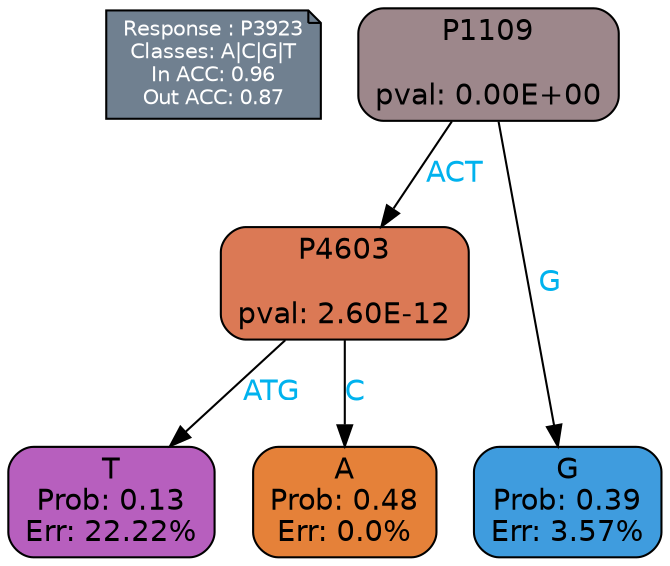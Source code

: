 digraph Tree {
node [shape=box, style="filled, rounded", color="black", fontname=helvetica] ;
graph [ranksep=equally, splines=polylines, bgcolor=transparent, dpi=600] ;
edge [fontname=helvetica] ;
LEGEND [label="Response : P3923
Classes: A|C|G|T
In ACC: 0.96
Out ACC: 0.87
",shape=note,align=left,style=filled,fillcolor="slategray",fontcolor="white",fontsize=10];1 [label="P1109

pval: 0.00E+00", fillcolor="#9d878b"] ;
2 [label="P4603

pval: 2.60E-12", fillcolor="#db7955"] ;
3 [label="T
Prob: 0.13
Err: 22.22%", fillcolor="#b75fbe"] ;
4 [label="A
Prob: 0.48
Err: 0.0%", fillcolor="#e58139"] ;
5 [label="G
Prob: 0.39
Err: 3.57%", fillcolor="#3f9cde"] ;
1 -> 2 [label="ACT",fontcolor=deepskyblue2] ;
1 -> 5 [label="G",fontcolor=deepskyblue2] ;
2 -> 3 [label="ATG",fontcolor=deepskyblue2] ;
2 -> 4 [label="C",fontcolor=deepskyblue2] ;
{rank = same; 3;4;5;}{rank = same; LEGEND;1;}}